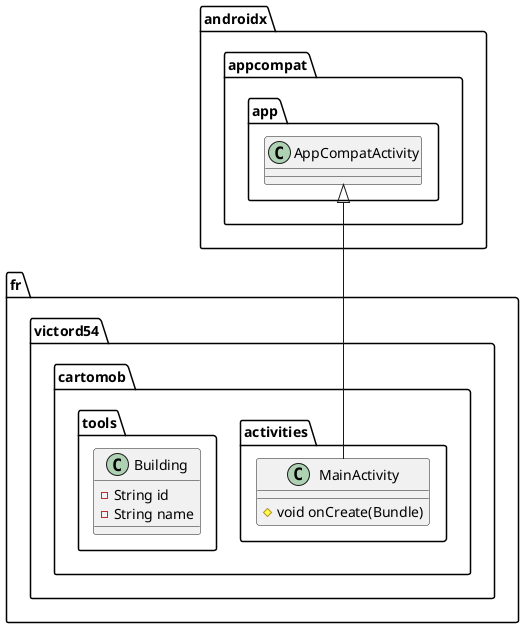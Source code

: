 @startuml
class fr.victord54.cartomob.activities.MainActivity {
# void onCreate(Bundle)
}
class fr.victord54.cartomob.tools.Building {
- String id
- String name
}


androidx.appcompat.app.AppCompatActivity <|-- fr.victord54.cartomob.activities.MainActivity
@enduml